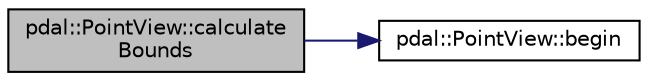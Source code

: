 digraph "pdal::PointView::calculateBounds"
{
  edge [fontname="Helvetica",fontsize="10",labelfontname="Helvetica",labelfontsize="10"];
  node [fontname="Helvetica",fontsize="10",shape=record];
  rankdir="LR";
  Node1 [label="pdal::PointView::calculate\lBounds",height=0.2,width=0.4,color="black", fillcolor="grey75", style="filled", fontcolor="black"];
  Node1 -> Node2 [color="midnightblue",fontsize="10",style="solid",fontname="Helvetica"];
  Node2 [label="pdal::PointView::begin",height=0.2,width=0.4,color="black", fillcolor="white", style="filled",URL="$classpdal_1_1PointView.html#ac278f883f7dc899b427d13b459d823c3"];
}
